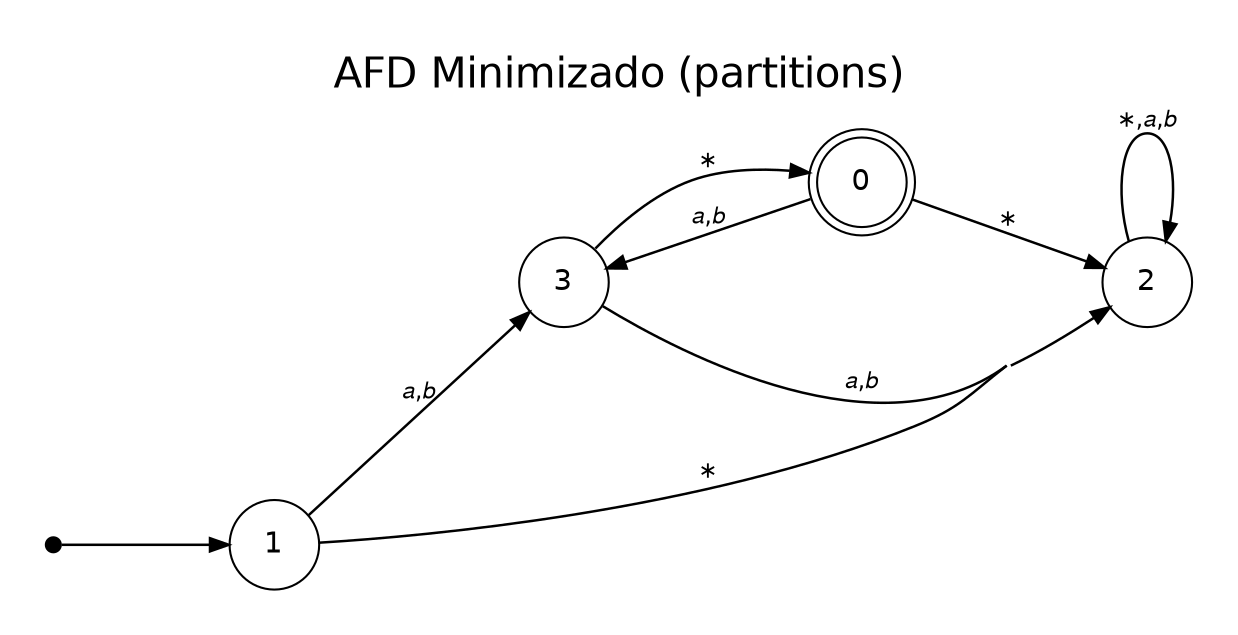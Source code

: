 digraph DFA {
  rankdir=LR; layout=dot; splines=true; overlap=false; concentrate=true; outputorder=edgesfirst; nodesep=0.7; ranksep=1.1; margin=0.25;
  labelloc="t"; label="AFD Minimizado (partitions)"; fontsize=20; fontname="Helvetica";
  node [shape=circle, width=0.6, height=0.6, fontname="Helvetica"];
  edge [fontname="Helvetica", fontsize=11, arrowsize=0.9, penwidth=1.2, labeldistance=1.6];
  __start [shape=point, width=0.1, label=""];
  __start -> 1;
  0 [shape=doublecircle];
  0 -> 3 [label="𝑎,𝑏"];
  0 -> 2 [label="∗"];
  1 -> 3 [label="𝑎,𝑏"];
  1 -> 2 [label="∗"];
  2 -> 2 [label="∗,𝑎,𝑏"];
  3 -> 2 [label="𝑎,𝑏"];
  3 -> 0 [label="∗"];
}
